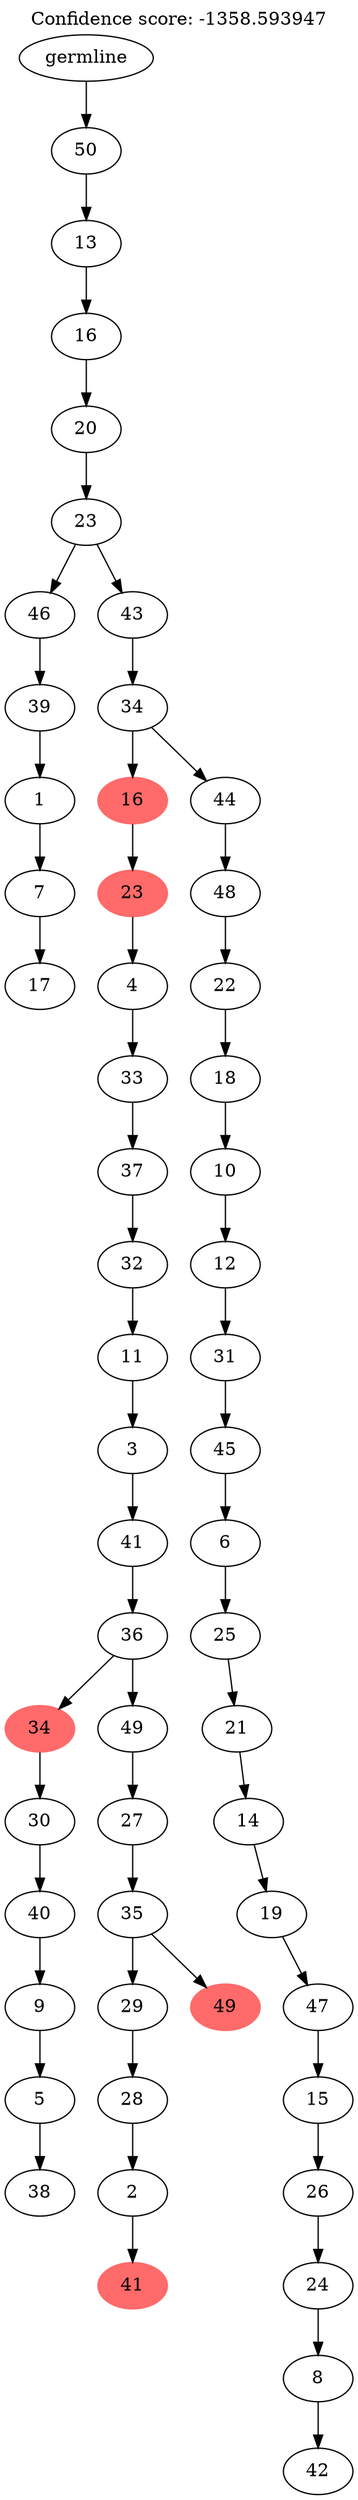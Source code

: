 digraph g {
	"54" -> "55";
	"55" [label="17"];
	"53" -> "54";
	"54" [label="7"];
	"52" -> "53";
	"53" [label="1"];
	"51" -> "52";
	"52" [label="39"];
	"49" -> "50";
	"50" [label="38"];
	"48" -> "49";
	"49" [label="5"];
	"47" -> "48";
	"48" [label="9"];
	"46" -> "47";
	"47" [label="40"];
	"45" -> "46";
	"46" [label="30"];
	"42" -> "43";
	"43" [color=indianred1, style=filled, label="41"];
	"41" -> "42";
	"42" [label="2"];
	"40" -> "41";
	"41" [label="28"];
	"39" -> "40";
	"40" [label="29"];
	"39" -> "44";
	"44" [color=indianred1, style=filled, label="49"];
	"38" -> "39";
	"39" [label="35"];
	"37" -> "38";
	"38" [label="27"];
	"36" -> "37";
	"37" [label="49"];
	"36" -> "45";
	"45" [color=indianred1, style=filled, label="34"];
	"35" -> "36";
	"36" [label="36"];
	"34" -> "35";
	"35" [label="41"];
	"33" -> "34";
	"34" [label="3"];
	"32" -> "33";
	"33" [label="11"];
	"31" -> "32";
	"32" [label="32"];
	"30" -> "31";
	"31" [label="37"];
	"29" -> "30";
	"30" [label="33"];
	"28" -> "29";
	"29" [label="4"];
	"27" -> "28";
	"28" [color=indianred1, style=filled, label="23"];
	"25" -> "26";
	"26" [label="42"];
	"24" -> "25";
	"25" [label="8"];
	"23" -> "24";
	"24" [label="24"];
	"22" -> "23";
	"23" [label="26"];
	"21" -> "22";
	"22" [label="15"];
	"20" -> "21";
	"21" [label="47"];
	"19" -> "20";
	"20" [label="19"];
	"18" -> "19";
	"19" [label="14"];
	"17" -> "18";
	"18" [label="21"];
	"16" -> "17";
	"17" [label="25"];
	"15" -> "16";
	"16" [label="6"];
	"14" -> "15";
	"15" [label="45"];
	"13" -> "14";
	"14" [label="31"];
	"12" -> "13";
	"13" [label="12"];
	"11" -> "12";
	"12" [label="10"];
	"10" -> "11";
	"11" [label="18"];
	"9" -> "10";
	"10" [label="22"];
	"8" -> "9";
	"9" [label="48"];
	"7" -> "8";
	"8" [label="44"];
	"7" -> "27";
	"27" [color=indianred1, style=filled, label="16"];
	"6" -> "7";
	"7" [label="34"];
	"5" -> "6";
	"6" [label="43"];
	"5" -> "51";
	"51" [label="46"];
	"4" -> "5";
	"5" [label="23"];
	"3" -> "4";
	"4" [label="20"];
	"2" -> "3";
	"3" [label="16"];
	"1" -> "2";
	"2" [label="13"];
	"0" -> "1";
	"1" [label="50"];
	"0" [label="germline"];
	labelloc="t";
	label="Confidence score: -1358.593947";
}

